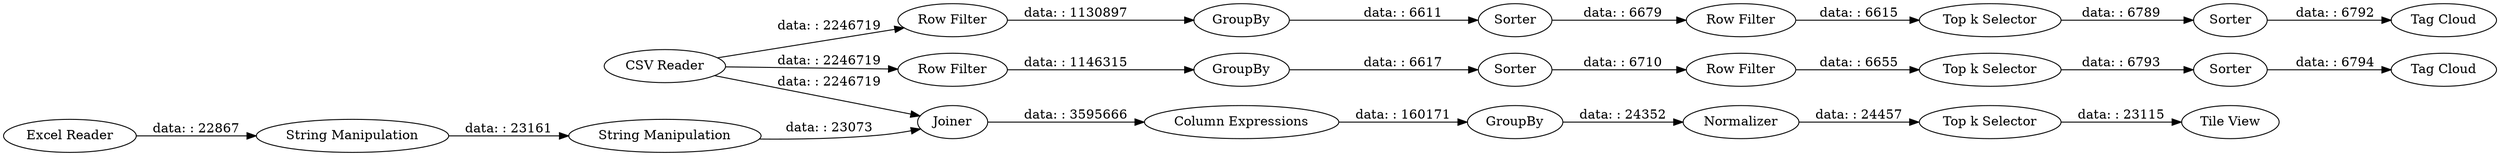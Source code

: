 digraph {
	"1379467194242936473_7" [label="Top k Selector"]
	"1379467194242936473_4" [label="Row Filter"]
	"1379467194242936473_18" [label=Normalizer]
	"1379467194242936473_2" [label="Excel Reader"]
	"1379467194242936473_22" [label="Tag Cloud"]
	"1379467194242936473_14" [label="String Manipulation"]
	"1379467194242936473_20" [label="Top k Selector"]
	"1379467194242936473_12" [label=Sorter]
	"1379467194242936473_15" [label=Joiner]
	"1379467194242936473_9" [label=GroupBy]
	"1379467194242936473_25" [label="Tile View"]
	"1379467194242936473_23" [label="Row Filter"]
	"1379467194242936473_21" [label="Tag Cloud"]
	"1379467194242936473_10" [label=Sorter]
	"1379467194242936473_5" [label=Sorter]
	"1379467194242936473_8" [label="Row Filter"]
	"1379467194242936473_24" [label="Row Filter"]
	"1379467194242936473_17" [label="Column Expressions"]
	"1379467194242936473_6" [label="Top k Selector"]
	"1379467194242936473_3" [label=GroupBy]
	"1379467194242936473_1" [label="CSV Reader"]
	"1379467194242936473_13" [label="String Manipulation"]
	"1379467194242936473_11" [label=Sorter]
	"1379467194242936473_16" [label=GroupBy]
	"1379467194242936473_2" -> "1379467194242936473_13" [label="data: : 22867"]
	"1379467194242936473_15" -> "1379467194242936473_17" [label="data: : 3595666"]
	"1379467194242936473_4" -> "1379467194242936473_3" [label="data: : 1146315"]
	"1379467194242936473_9" -> "1379467194242936473_10" [label="data: : 6611"]
	"1379467194242936473_18" -> "1379467194242936473_20" [label="data: : 24457"]
	"1379467194242936473_23" -> "1379467194242936473_6" [label="data: : 6655"]
	"1379467194242936473_5" -> "1379467194242936473_23" [label="data: : 6710"]
	"1379467194242936473_1" -> "1379467194242936473_8" [label="data: : 2246719"]
	"1379467194242936473_16" -> "1379467194242936473_18" [label="data: : 24352"]
	"1379467194242936473_24" -> "1379467194242936473_7" [label="data: : 6615"]
	"1379467194242936473_10" -> "1379467194242936473_24" [label="data: : 6679"]
	"1379467194242936473_12" -> "1379467194242936473_22" [label="data: : 6792"]
	"1379467194242936473_7" -> "1379467194242936473_12" [label="data: : 6789"]
	"1379467194242936473_13" -> "1379467194242936473_14" [label="data: : 23161"]
	"1379467194242936473_14" -> "1379467194242936473_15" [label="data: : 23073"]
	"1379467194242936473_8" -> "1379467194242936473_9" [label="data: : 1130897"]
	"1379467194242936473_17" -> "1379467194242936473_16" [label="data: : 160171"]
	"1379467194242936473_1" -> "1379467194242936473_4" [label="data: : 2246719"]
	"1379467194242936473_6" -> "1379467194242936473_11" [label="data: : 6793"]
	"1379467194242936473_20" -> "1379467194242936473_25" [label="data: : 23115"]
	"1379467194242936473_3" -> "1379467194242936473_5" [label="data: : 6617"]
	"1379467194242936473_11" -> "1379467194242936473_21" [label="data: : 6794"]
	"1379467194242936473_1" -> "1379467194242936473_15" [label="data: : 2246719"]
	rankdir=LR
}
